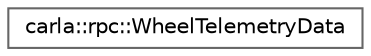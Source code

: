digraph "类继承关系图"
{
 // INTERACTIVE_SVG=YES
 // LATEX_PDF_SIZE
  bgcolor="transparent";
  edge [fontname=Helvetica,fontsize=10,labelfontname=Helvetica,labelfontsize=10];
  node [fontname=Helvetica,fontsize=10,shape=box,height=0.2,width=0.4];
  rankdir="LR";
  Node0 [id="Node000000",label="carla::rpc::WheelTelemetryData",height=0.2,width=0.4,color="grey40", fillcolor="white", style="filled",URL="$dd/d8d/classcarla_1_1rpc_1_1WheelTelemetryData.html",tooltip=" "];
}
